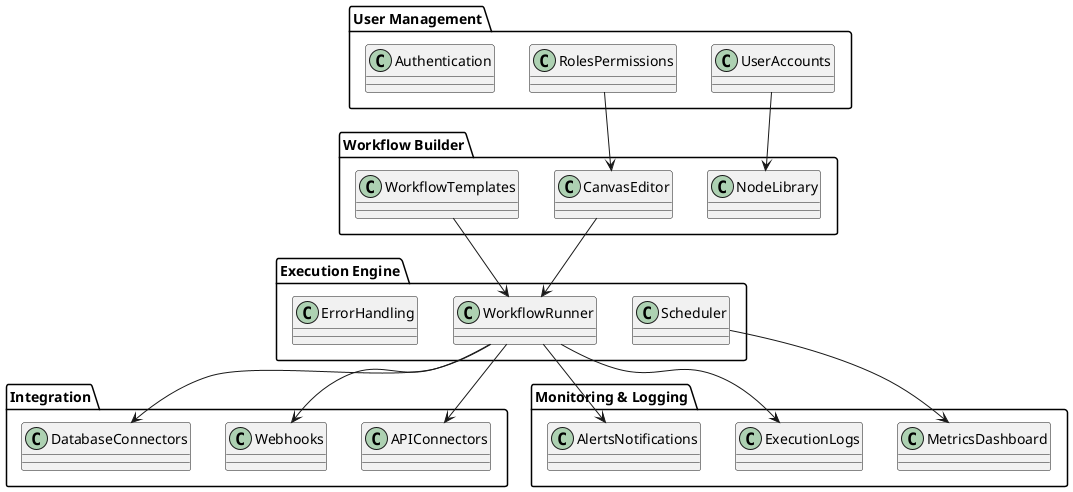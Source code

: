 @startuml domain
' Workflow 플랫폼 Application Domain Chart

' 패키지 정의
package "User Management" {
    class UserAccounts
    class RolesPermissions
    class Authentication
}

package "Workflow Builder" {
    class NodeLibrary
    class CanvasEditor
    class WorkflowTemplates
}

package "Execution Engine" {
    class WorkflowRunner
    class Scheduler
    class ErrorHandling
}

package "Integration" {
    class APIConnectors
    class Webhooks
    class DatabaseConnectors
}

package "Monitoring & Logging" {
    class ExecutionLogs
    class AlertsNotifications
    class MetricsDashboard
}

' 관계 정의
UserAccounts --> NodeLibrary
RolesPermissions --> CanvasEditor
WorkflowTemplates --> WorkflowRunner
CanvasEditor --> WorkflowRunner
WorkflowRunner --> APIConnectors
WorkflowRunner --> Webhooks
WorkflowRunner --> DatabaseConnectors
WorkflowRunner --> ExecutionLogs
WorkflowRunner --> AlertsNotifications
Scheduler --> MetricsDashboard

@enduml
